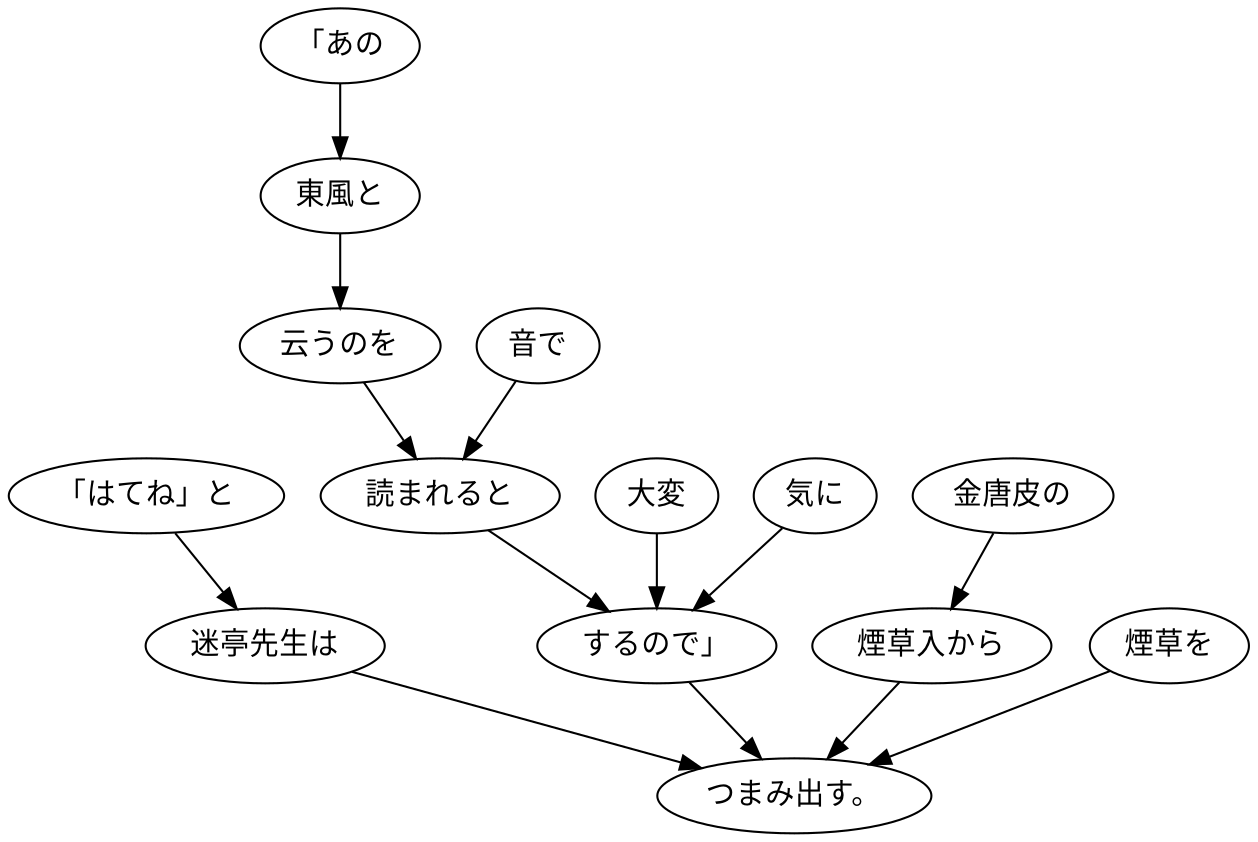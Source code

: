 digraph graph1014 {
	node0 [label="「あの"];
	node1 [label="東風と"];
	node2 [label="云うのを"];
	node3 [label="音で"];
	node4 [label="読まれると"];
	node5 [label="大変"];
	node6 [label="気に"];
	node7 [label="するので」"];
	node8 [label="「はてね」と"];
	node9 [label="迷亭先生は"];
	node10 [label="金唐皮の"];
	node11 [label="煙草入から"];
	node12 [label="煙草を"];
	node13 [label="つまみ出す。"];
	node0 -> node1;
	node1 -> node2;
	node2 -> node4;
	node3 -> node4;
	node4 -> node7;
	node5 -> node7;
	node6 -> node7;
	node7 -> node13;
	node8 -> node9;
	node9 -> node13;
	node10 -> node11;
	node11 -> node13;
	node12 -> node13;
}
